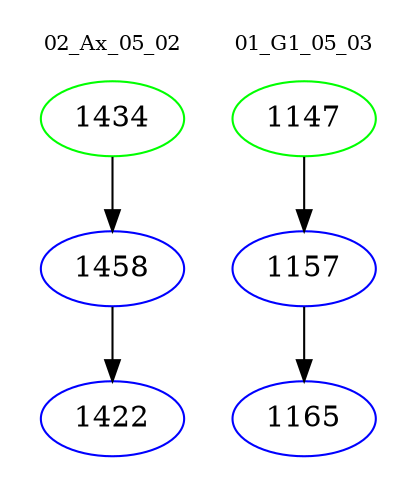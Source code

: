 digraph{
subgraph cluster_0 {
color = white
label = "02_Ax_05_02";
fontsize=10;
T0_1434 [label="1434", color="green"]
T0_1434 -> T0_1458 [color="black"]
T0_1458 [label="1458", color="blue"]
T0_1458 -> T0_1422 [color="black"]
T0_1422 [label="1422", color="blue"]
}
subgraph cluster_1 {
color = white
label = "01_G1_05_03";
fontsize=10;
T1_1147 [label="1147", color="green"]
T1_1147 -> T1_1157 [color="black"]
T1_1157 [label="1157", color="blue"]
T1_1157 -> T1_1165 [color="black"]
T1_1165 [label="1165", color="blue"]
}
}
